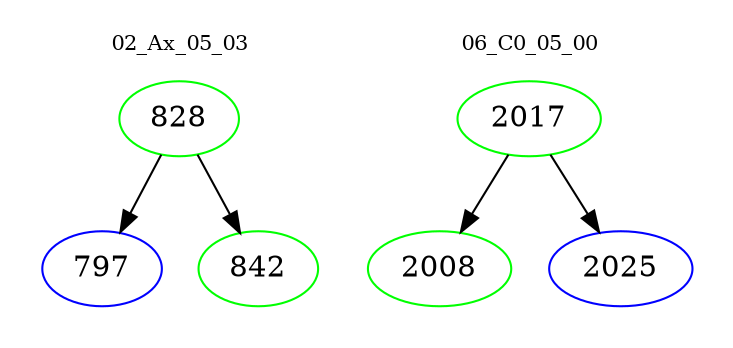 digraph{
subgraph cluster_0 {
color = white
label = "02_Ax_05_03";
fontsize=10;
T0_828 [label="828", color="green"]
T0_828 -> T0_797 [color="black"]
T0_797 [label="797", color="blue"]
T0_828 -> T0_842 [color="black"]
T0_842 [label="842", color="green"]
}
subgraph cluster_1 {
color = white
label = "06_C0_05_00";
fontsize=10;
T1_2017 [label="2017", color="green"]
T1_2017 -> T1_2008 [color="black"]
T1_2008 [label="2008", color="green"]
T1_2017 -> T1_2025 [color="black"]
T1_2025 [label="2025", color="blue"]
}
}
